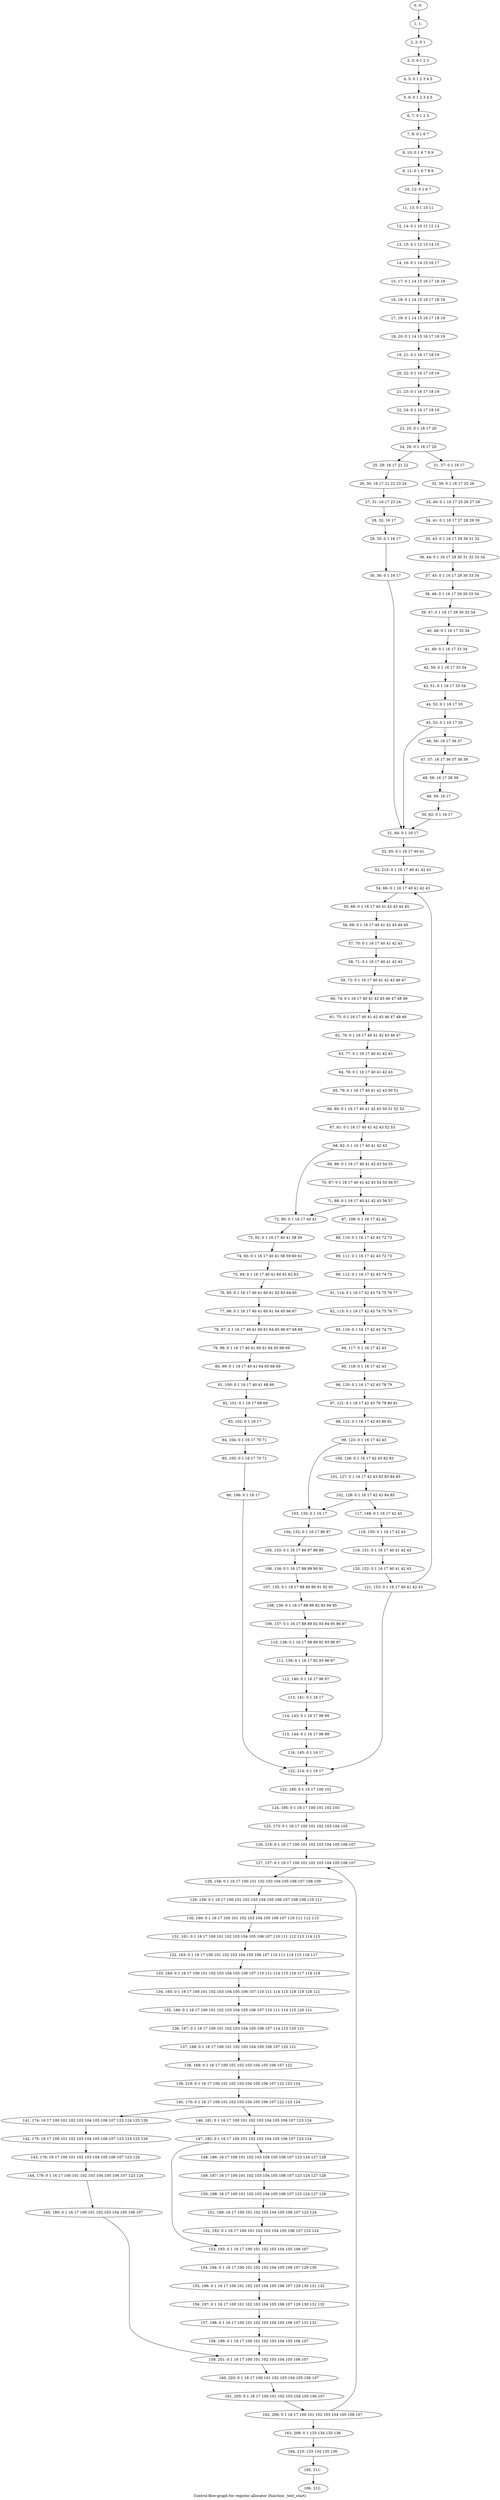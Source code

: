 digraph G {
graph [label="Control-flow-graph for register allocator (function _test_start)"]
0[label="0, 0: "];
1[label="1, 1: "];
2[label="2, 2: 0 1 "];
3[label="3, 3: 0 1 2 3 "];
4[label="4, 5: 0 1 2 3 4 5 "];
5[label="5, 6: 0 1 2 3 4 5 "];
6[label="6, 7: 0 1 2 3 "];
7[label="7, 8: 0 1 6 7 "];
8[label="8, 10: 0 1 6 7 8 9 "];
9[label="9, 11: 0 1 6 7 8 9 "];
10[label="10, 12: 0 1 6 7 "];
11[label="11, 13: 0 1 10 11 "];
12[label="12, 14: 0 1 10 11 12 13 "];
13[label="13, 15: 0 1 12 13 14 15 "];
14[label="14, 16: 0 1 14 15 16 17 "];
15[label="15, 17: 0 1 14 15 16 17 18 19 "];
16[label="16, 18: 0 1 14 15 16 17 18 19 "];
17[label="17, 19: 0 1 14 15 16 17 18 19 "];
18[label="18, 20: 0 1 14 15 16 17 18 19 "];
19[label="19, 21: 0 1 16 17 18 19 "];
20[label="20, 22: 0 1 16 17 18 19 "];
21[label="21, 23: 0 1 16 17 18 19 "];
22[label="22, 24: 0 1 16 17 18 19 "];
23[label="23, 25: 0 1 16 17 20 "];
24[label="24, 26: 0 1 16 17 20 "];
25[label="25, 29: 16 17 21 22 "];
26[label="26, 30: 16 17 21 22 23 24 "];
27[label="27, 31: 16 17 23 24 "];
28[label="28, 32: 16 17 "];
29[label="29, 35: 0 1 16 17 "];
30[label="30, 36: 0 1 16 17 "];
31[label="31, 37: 0 1 16 17 "];
32[label="32, 39: 0 1 16 17 25 26 "];
33[label="33, 40: 0 1 16 17 25 26 27 28 "];
34[label="34, 41: 0 1 16 17 27 28 29 30 "];
35[label="35, 43: 0 1 16 17 29 30 31 32 "];
36[label="36, 44: 0 1 16 17 29 30 31 32 33 34 "];
37[label="37, 45: 0 1 16 17 29 30 33 34 "];
38[label="38, 46: 0 1 16 17 29 30 33 34 "];
39[label="39, 47: 0 1 16 17 29 30 33 34 "];
40[label="40, 48: 0 1 16 17 33 34 "];
41[label="41, 49: 0 1 16 17 33 34 "];
42[label="42, 50: 0 1 16 17 33 34 "];
43[label="43, 51: 0 1 16 17 33 34 "];
44[label="44, 52: 0 1 16 17 35 "];
45[label="45, 53: 0 1 16 17 35 "];
46[label="46, 56: 16 17 36 37 "];
47[label="47, 57: 16 17 36 37 38 39 "];
48[label="48, 58: 16 17 38 39 "];
49[label="49, 59: 16 17 "];
50[label="50, 62: 0 1 16 17 "];
51[label="51, 64: 0 1 16 17 "];
52[label="52, 65: 0 1 16 17 40 41 "];
53[label="53, 215: 0 1 16 17 40 41 42 43 "];
54[label="54, 66: 0 1 16 17 40 41 42 43 "];
55[label="55, 68: 0 1 16 17 40 41 42 43 44 45 "];
56[label="56, 69: 0 1 16 17 40 41 42 43 44 45 "];
57[label="57, 70: 0 1 16 17 40 41 42 43 "];
58[label="58, 71: 0 1 16 17 40 41 42 43 "];
59[label="59, 72: 0 1 16 17 40 41 42 43 46 47 "];
60[label="60, 74: 0 1 16 17 40 41 42 43 46 47 48 49 "];
61[label="61, 75: 0 1 16 17 40 41 42 43 46 47 48 49 "];
62[label="62, 76: 0 1 16 17 40 41 42 43 46 47 "];
63[label="63, 77: 0 1 16 17 40 41 42 43 "];
64[label="64, 78: 0 1 16 17 40 41 42 43 "];
65[label="65, 79: 0 1 16 17 40 41 42 43 50 51 "];
66[label="66, 80: 0 1 16 17 40 41 42 43 50 51 52 53 "];
67[label="67, 81: 0 1 16 17 40 41 42 43 52 53 "];
68[label="68, 82: 0 1 16 17 40 41 42 43 "];
69[label="69, 86: 0 1 16 17 40 41 42 43 54 55 "];
70[label="70, 87: 0 1 16 17 40 41 42 43 54 55 56 57 "];
71[label="71, 88: 0 1 16 17 40 41 42 43 56 57 "];
72[label="72, 90: 0 1 16 17 40 41 "];
73[label="73, 92: 0 1 16 17 40 41 58 59 "];
74[label="74, 93: 0 1 16 17 40 41 58 59 60 61 "];
75[label="75, 94: 0 1 16 17 40 41 60 61 62 63 "];
76[label="76, 95: 0 1 16 17 40 41 60 61 62 63 64 65 "];
77[label="77, 96: 0 1 16 17 40 41 60 61 64 65 66 67 "];
78[label="78, 97: 0 1 16 17 40 41 60 61 64 65 66 67 68 69 "];
79[label="79, 98: 0 1 16 17 40 41 60 61 64 65 68 69 "];
80[label="80, 99: 0 1 16 17 40 41 64 65 68 69 "];
81[label="81, 100: 0 1 16 17 40 41 68 69 "];
82[label="82, 101: 0 1 16 17 68 69 "];
83[label="83, 102: 0 1 16 17 "];
84[label="84, 104: 0 1 16 17 70 71 "];
85[label="85, 105: 0 1 16 17 70 71 "];
86[label="86, 106: 0 1 16 17 "];
87[label="87, 108: 0 1 16 17 42 43 "];
88[label="88, 110: 0 1 16 17 42 43 72 73 "];
89[label="89, 111: 0 1 16 17 42 43 72 73 "];
90[label="90, 112: 0 1 16 17 42 43 74 75 "];
91[label="91, 114: 0 1 16 17 42 43 74 75 76 77 "];
92[label="92, 115: 0 1 16 17 42 43 74 75 76 77 "];
93[label="93, 116: 0 1 16 17 42 43 74 75 "];
94[label="94, 117: 0 1 16 17 42 43 "];
95[label="95, 118: 0 1 16 17 42 43 "];
96[label="96, 120: 0 1 16 17 42 43 78 79 "];
97[label="97, 121: 0 1 16 17 42 43 78 79 80 81 "];
98[label="98, 122: 0 1 16 17 42 43 80 81 "];
99[label="99, 123: 0 1 16 17 42 43 "];
100[label="100, 126: 0 1 16 17 42 43 82 83 "];
101[label="101, 127: 0 1 16 17 42 43 82 83 84 85 "];
102[label="102, 128: 0 1 16 17 42 43 84 85 "];
103[label="103, 130: 0 1 16 17 "];
104[label="104, 132: 0 1 16 17 86 87 "];
105[label="105, 133: 0 1 16 17 86 87 88 89 "];
106[label="106, 134: 0 1 16 17 88 89 90 91 "];
107[label="107, 135: 0 1 16 17 88 89 90 91 92 93 "];
108[label="108, 136: 0 1 16 17 88 89 92 93 94 95 "];
109[label="109, 137: 0 1 16 17 88 89 92 93 94 95 96 97 "];
110[label="110, 138: 0 1 16 17 88 89 92 93 96 97 "];
111[label="111, 139: 0 1 16 17 92 93 96 97 "];
112[label="112, 140: 0 1 16 17 96 97 "];
113[label="113, 141: 0 1 16 17 "];
114[label="114, 143: 0 1 16 17 98 99 "];
115[label="115, 144: 0 1 16 17 98 99 "];
116[label="116, 145: 0 1 16 17 "];
117[label="117, 148: 0 1 16 17 42 43 "];
118[label="118, 150: 0 1 16 17 42 43 "];
119[label="119, 151: 0 1 16 17 40 41 42 43 "];
120[label="120, 152: 0 1 16 17 40 41 42 43 "];
121[label="121, 153: 0 1 16 17 40 41 42 43 "];
122[label="122, 214: 0 1 16 17 "];
123[label="123, 185: 0 1 16 17 100 101 "];
124[label="124, 195: 0 1 16 17 100 101 102 103 "];
125[label="125, 173: 0 1 16 17 100 101 102 103 104 105 "];
126[label="126, 216: 0 1 16 17 100 101 102 103 104 105 106 107 "];
127[label="127, 157: 0 1 16 17 100 101 102 103 104 105 106 107 "];
128[label="128, 158: 0 1 16 17 100 101 102 103 104 105 106 107 108 109 "];
129[label="129, 159: 0 1 16 17 100 101 102 103 104 105 106 107 108 109 110 111 "];
130[label="130, 160: 0 1 16 17 100 101 102 103 104 105 106 107 110 111 112 113 "];
131[label="131, 161: 0 1 16 17 100 101 102 103 104 105 106 107 110 111 112 113 114 115 "];
132[label="132, 163: 0 1 16 17 100 101 102 103 104 105 106 107 110 111 114 115 116 117 "];
133[label="133, 164: 0 1 16 17 100 101 102 103 104 105 106 107 110 111 114 115 116 117 118 119 "];
134[label="134, 165: 0 1 16 17 100 101 102 103 104 105 106 107 110 111 114 115 118 119 120 121 "];
135[label="135, 166: 0 1 16 17 100 101 102 103 104 105 106 107 110 111 114 115 120 121 "];
136[label="136, 167: 0 1 16 17 100 101 102 103 104 105 106 107 114 115 120 121 "];
137[label="137, 168: 0 1 16 17 100 101 102 103 104 105 106 107 120 121 "];
138[label="138, 169: 0 1 16 17 100 101 102 103 104 105 106 107 122 "];
139[label="139, 219: 0 1 16 17 100 101 102 103 104 105 106 107 122 123 124 "];
140[label="140, 170: 0 1 16 17 100 101 102 103 104 105 106 107 122 123 124 "];
141[label="141, 174: 16 17 100 101 102 103 104 105 106 107 123 124 125 126 "];
142[label="142, 175: 16 17 100 101 102 103 104 105 106 107 123 124 125 126 "];
143[label="143, 176: 16 17 100 101 102 103 104 105 106 107 123 124 "];
144[label="144, 179: 0 1 16 17 100 101 102 103 104 105 106 107 123 124 "];
145[label="145, 180: 0 1 16 17 100 101 102 103 104 105 106 107 "];
146[label="146, 181: 0 1 16 17 100 101 102 103 104 105 106 107 123 124 "];
147[label="147, 182: 0 1 16 17 100 101 102 103 104 105 106 107 123 124 "];
148[label="148, 186: 16 17 100 101 102 103 104 105 106 107 123 124 127 128 "];
149[label="149, 187: 16 17 100 101 102 103 104 105 106 107 123 124 127 128 "];
150[label="150, 188: 16 17 100 101 102 103 104 105 106 107 123 124 127 128 "];
151[label="151, 189: 16 17 100 101 102 103 104 105 106 107 123 124 "];
152[label="152, 192: 0 1 16 17 100 101 102 103 104 105 106 107 123 124 "];
153[label="153, 193: 0 1 16 17 100 101 102 103 104 105 106 107 "];
154[label="154, 194: 0 1 16 17 100 101 102 103 104 105 106 107 129 130 "];
155[label="155, 196: 0 1 16 17 100 101 102 103 104 105 106 107 129 130 131 132 "];
156[label="156, 197: 0 1 16 17 100 101 102 103 104 105 106 107 129 130 131 132 "];
157[label="157, 198: 0 1 16 17 100 101 102 103 104 105 106 107 131 132 "];
158[label="158, 199: 0 1 16 17 100 101 102 103 104 105 106 107 "];
159[label="159, 201: 0 1 16 17 100 101 102 103 104 105 106 107 "];
160[label="160, 203: 0 1 16 17 100 101 102 103 104 105 106 107 "];
161[label="161, 205: 0 1 16 17 100 101 102 103 104 105 106 107 "];
162[label="162, 206: 0 1 16 17 100 101 102 103 104 105 106 107 "];
163[label="163, 209: 0 1 133 134 135 136 "];
164[label="164, 210: 133 134 135 136 "];
165[label="165, 211: "];
166[label="166, 212: "];
0->1 ;
1->2 ;
2->3 ;
3->4 ;
4->5 ;
5->6 ;
6->7 ;
7->8 ;
8->9 ;
9->10 ;
10->11 ;
11->12 ;
12->13 ;
13->14 ;
14->15 ;
15->16 ;
16->17 ;
17->18 ;
18->19 ;
19->20 ;
20->21 ;
21->22 ;
22->23 ;
23->24 ;
24->25 ;
24->31 ;
25->26 ;
26->27 ;
27->28 ;
28->29 ;
29->30 ;
30->51 ;
31->32 ;
32->33 ;
33->34 ;
34->35 ;
35->36 ;
36->37 ;
37->38 ;
38->39 ;
39->40 ;
40->41 ;
41->42 ;
42->43 ;
43->44 ;
44->45 ;
45->46 ;
45->51 ;
46->47 ;
47->48 ;
48->49 ;
49->50 ;
50->51 ;
51->52 ;
52->53 ;
53->54 ;
54->55 ;
55->56 ;
56->57 ;
57->58 ;
58->59 ;
59->60 ;
60->61 ;
61->62 ;
62->63 ;
63->64 ;
64->65 ;
65->66 ;
66->67 ;
67->68 ;
68->69 ;
68->72 ;
69->70 ;
70->71 ;
71->72 ;
71->87 ;
72->73 ;
73->74 ;
74->75 ;
75->76 ;
76->77 ;
77->78 ;
78->79 ;
79->80 ;
80->81 ;
81->82 ;
82->83 ;
83->84 ;
84->85 ;
85->86 ;
86->122 ;
87->88 ;
88->89 ;
89->90 ;
90->91 ;
91->92 ;
92->93 ;
93->94 ;
94->95 ;
95->96 ;
96->97 ;
97->98 ;
98->99 ;
99->100 ;
99->103 ;
100->101 ;
101->102 ;
102->103 ;
102->117 ;
103->104 ;
104->105 ;
105->106 ;
106->107 ;
107->108 ;
108->109 ;
109->110 ;
110->111 ;
111->112 ;
112->113 ;
113->114 ;
114->115 ;
115->116 ;
116->122 ;
117->118 ;
118->119 ;
119->120 ;
120->121 ;
121->122 ;
121->54 ;
122->123 ;
123->124 ;
124->125 ;
125->126 ;
126->127 ;
127->128 ;
128->129 ;
129->130 ;
130->131 ;
131->132 ;
132->133 ;
133->134 ;
134->135 ;
135->136 ;
136->137 ;
137->138 ;
138->139 ;
139->140 ;
140->141 ;
140->146 ;
141->142 ;
142->143 ;
143->144 ;
144->145 ;
145->159 ;
146->147 ;
147->148 ;
147->153 ;
148->149 ;
149->150 ;
150->151 ;
151->152 ;
152->153 ;
153->154 ;
154->155 ;
155->156 ;
156->157 ;
157->158 ;
158->159 ;
159->160 ;
160->161 ;
161->162 ;
162->163 ;
162->127 ;
163->164 ;
164->165 ;
165->166 ;
}
